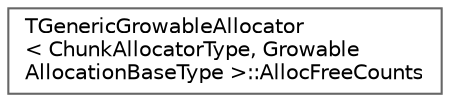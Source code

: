 digraph "Graphical Class Hierarchy"
{
 // INTERACTIVE_SVG=YES
 // LATEX_PDF_SIZE
  bgcolor="transparent";
  edge [fontname=Helvetica,fontsize=10,labelfontname=Helvetica,labelfontsize=10];
  node [fontname=Helvetica,fontsize=10,shape=box,height=0.2,width=0.4];
  rankdir="LR";
  Node0 [id="Node000000",label="TGenericGrowableAllocator\l\< ChunkAllocatorType, Growable\lAllocationBaseType \>::AllocFreeCounts",height=0.2,width=0.4,color="grey40", fillcolor="white", style="filled",URL="$d0/da9/structTGenericGrowableAllocator_1_1AllocFreeCounts.html",tooltip=" "];
}
